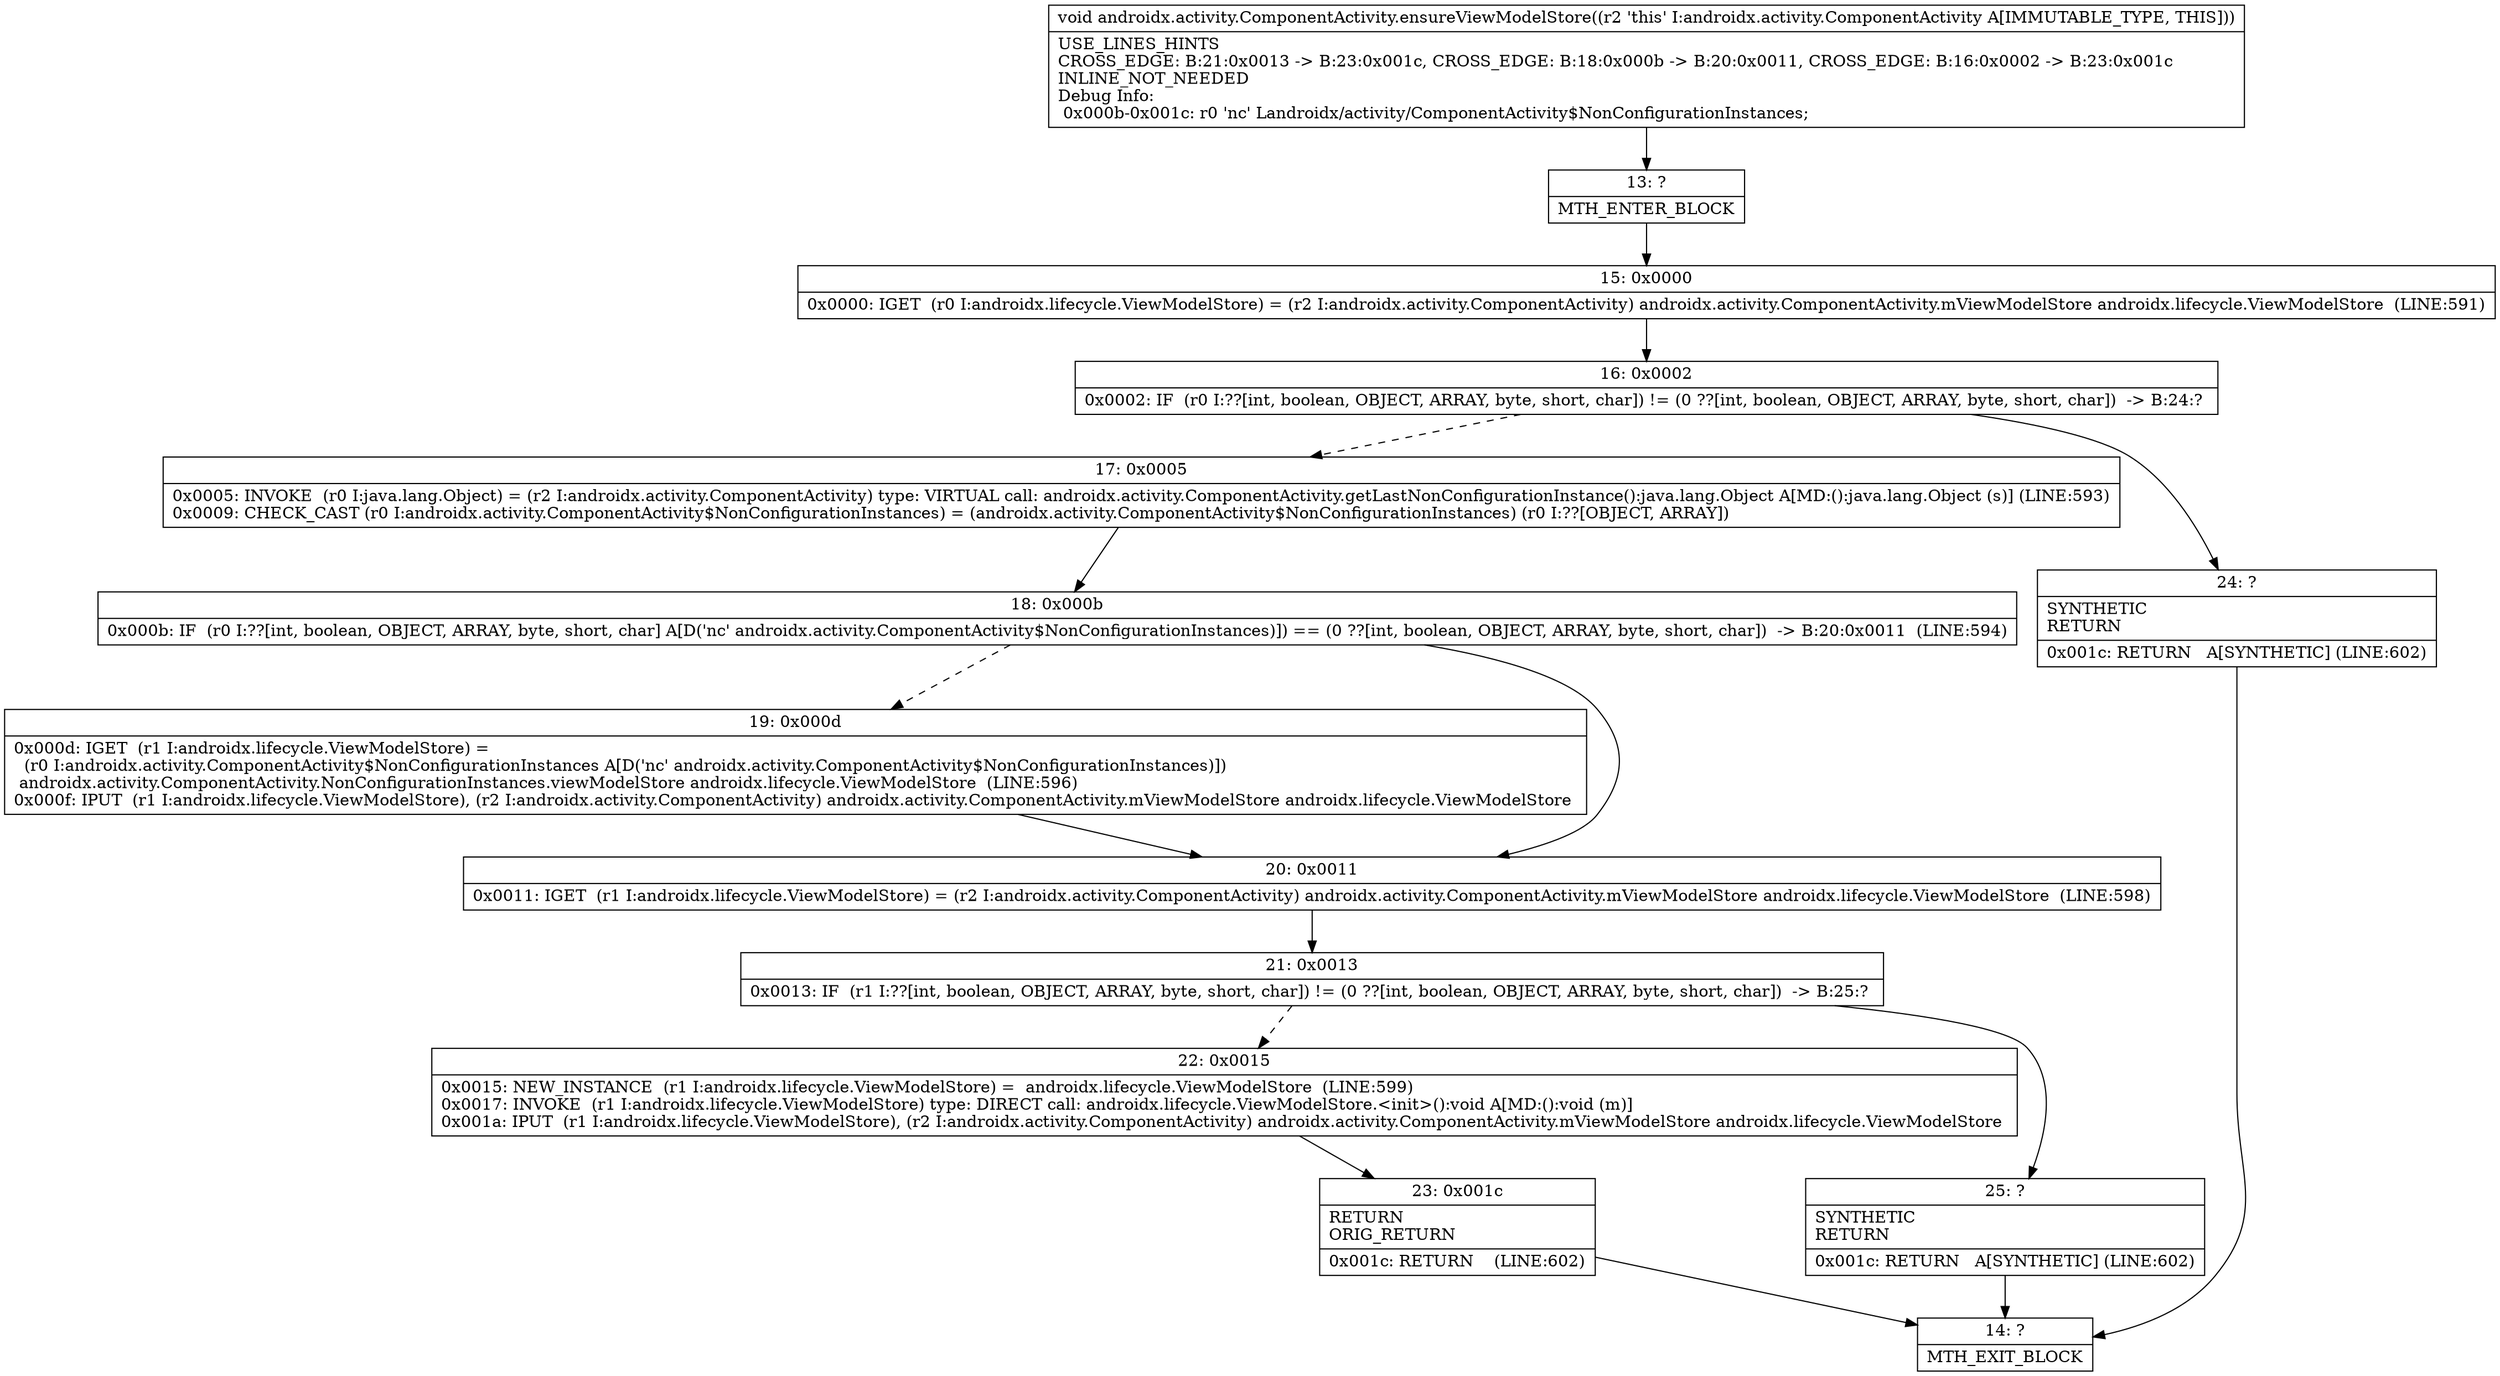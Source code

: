 digraph "CFG forandroidx.activity.ComponentActivity.ensureViewModelStore()V" {
Node_13 [shape=record,label="{13\:\ ?|MTH_ENTER_BLOCK\l}"];
Node_15 [shape=record,label="{15\:\ 0x0000|0x0000: IGET  (r0 I:androidx.lifecycle.ViewModelStore) = (r2 I:androidx.activity.ComponentActivity) androidx.activity.ComponentActivity.mViewModelStore androidx.lifecycle.ViewModelStore  (LINE:591)\l}"];
Node_16 [shape=record,label="{16\:\ 0x0002|0x0002: IF  (r0 I:??[int, boolean, OBJECT, ARRAY, byte, short, char]) != (0 ??[int, boolean, OBJECT, ARRAY, byte, short, char])  \-\> B:24:? \l}"];
Node_17 [shape=record,label="{17\:\ 0x0005|0x0005: INVOKE  (r0 I:java.lang.Object) = (r2 I:androidx.activity.ComponentActivity) type: VIRTUAL call: androidx.activity.ComponentActivity.getLastNonConfigurationInstance():java.lang.Object A[MD:():java.lang.Object (s)] (LINE:593)\l0x0009: CHECK_CAST (r0 I:androidx.activity.ComponentActivity$NonConfigurationInstances) = (androidx.activity.ComponentActivity$NonConfigurationInstances) (r0 I:??[OBJECT, ARRAY]) \l}"];
Node_18 [shape=record,label="{18\:\ 0x000b|0x000b: IF  (r0 I:??[int, boolean, OBJECT, ARRAY, byte, short, char] A[D('nc' androidx.activity.ComponentActivity$NonConfigurationInstances)]) == (0 ??[int, boolean, OBJECT, ARRAY, byte, short, char])  \-\> B:20:0x0011  (LINE:594)\l}"];
Node_19 [shape=record,label="{19\:\ 0x000d|0x000d: IGET  (r1 I:androidx.lifecycle.ViewModelStore) = \l  (r0 I:androidx.activity.ComponentActivity$NonConfigurationInstances A[D('nc' androidx.activity.ComponentActivity$NonConfigurationInstances)])\l androidx.activity.ComponentActivity.NonConfigurationInstances.viewModelStore androidx.lifecycle.ViewModelStore  (LINE:596)\l0x000f: IPUT  (r1 I:androidx.lifecycle.ViewModelStore), (r2 I:androidx.activity.ComponentActivity) androidx.activity.ComponentActivity.mViewModelStore androidx.lifecycle.ViewModelStore \l}"];
Node_20 [shape=record,label="{20\:\ 0x0011|0x0011: IGET  (r1 I:androidx.lifecycle.ViewModelStore) = (r2 I:androidx.activity.ComponentActivity) androidx.activity.ComponentActivity.mViewModelStore androidx.lifecycle.ViewModelStore  (LINE:598)\l}"];
Node_21 [shape=record,label="{21\:\ 0x0013|0x0013: IF  (r1 I:??[int, boolean, OBJECT, ARRAY, byte, short, char]) != (0 ??[int, boolean, OBJECT, ARRAY, byte, short, char])  \-\> B:25:? \l}"];
Node_22 [shape=record,label="{22\:\ 0x0015|0x0015: NEW_INSTANCE  (r1 I:androidx.lifecycle.ViewModelStore) =  androidx.lifecycle.ViewModelStore  (LINE:599)\l0x0017: INVOKE  (r1 I:androidx.lifecycle.ViewModelStore) type: DIRECT call: androidx.lifecycle.ViewModelStore.\<init\>():void A[MD:():void (m)]\l0x001a: IPUT  (r1 I:androidx.lifecycle.ViewModelStore), (r2 I:androidx.activity.ComponentActivity) androidx.activity.ComponentActivity.mViewModelStore androidx.lifecycle.ViewModelStore \l}"];
Node_23 [shape=record,label="{23\:\ 0x001c|RETURN\lORIG_RETURN\l|0x001c: RETURN    (LINE:602)\l}"];
Node_14 [shape=record,label="{14\:\ ?|MTH_EXIT_BLOCK\l}"];
Node_25 [shape=record,label="{25\:\ ?|SYNTHETIC\lRETURN\l|0x001c: RETURN   A[SYNTHETIC] (LINE:602)\l}"];
Node_24 [shape=record,label="{24\:\ ?|SYNTHETIC\lRETURN\l|0x001c: RETURN   A[SYNTHETIC] (LINE:602)\l}"];
MethodNode[shape=record,label="{void androidx.activity.ComponentActivity.ensureViewModelStore((r2 'this' I:androidx.activity.ComponentActivity A[IMMUTABLE_TYPE, THIS]))  | USE_LINES_HINTS\lCROSS_EDGE: B:21:0x0013 \-\> B:23:0x001c, CROSS_EDGE: B:18:0x000b \-\> B:20:0x0011, CROSS_EDGE: B:16:0x0002 \-\> B:23:0x001c\lINLINE_NOT_NEEDED\lDebug Info:\l  0x000b\-0x001c: r0 'nc' Landroidx\/activity\/ComponentActivity$NonConfigurationInstances;\l}"];
MethodNode -> Node_13;Node_13 -> Node_15;
Node_15 -> Node_16;
Node_16 -> Node_17[style=dashed];
Node_16 -> Node_24;
Node_17 -> Node_18;
Node_18 -> Node_19[style=dashed];
Node_18 -> Node_20;
Node_19 -> Node_20;
Node_20 -> Node_21;
Node_21 -> Node_22[style=dashed];
Node_21 -> Node_25;
Node_22 -> Node_23;
Node_23 -> Node_14;
Node_25 -> Node_14;
Node_24 -> Node_14;
}

